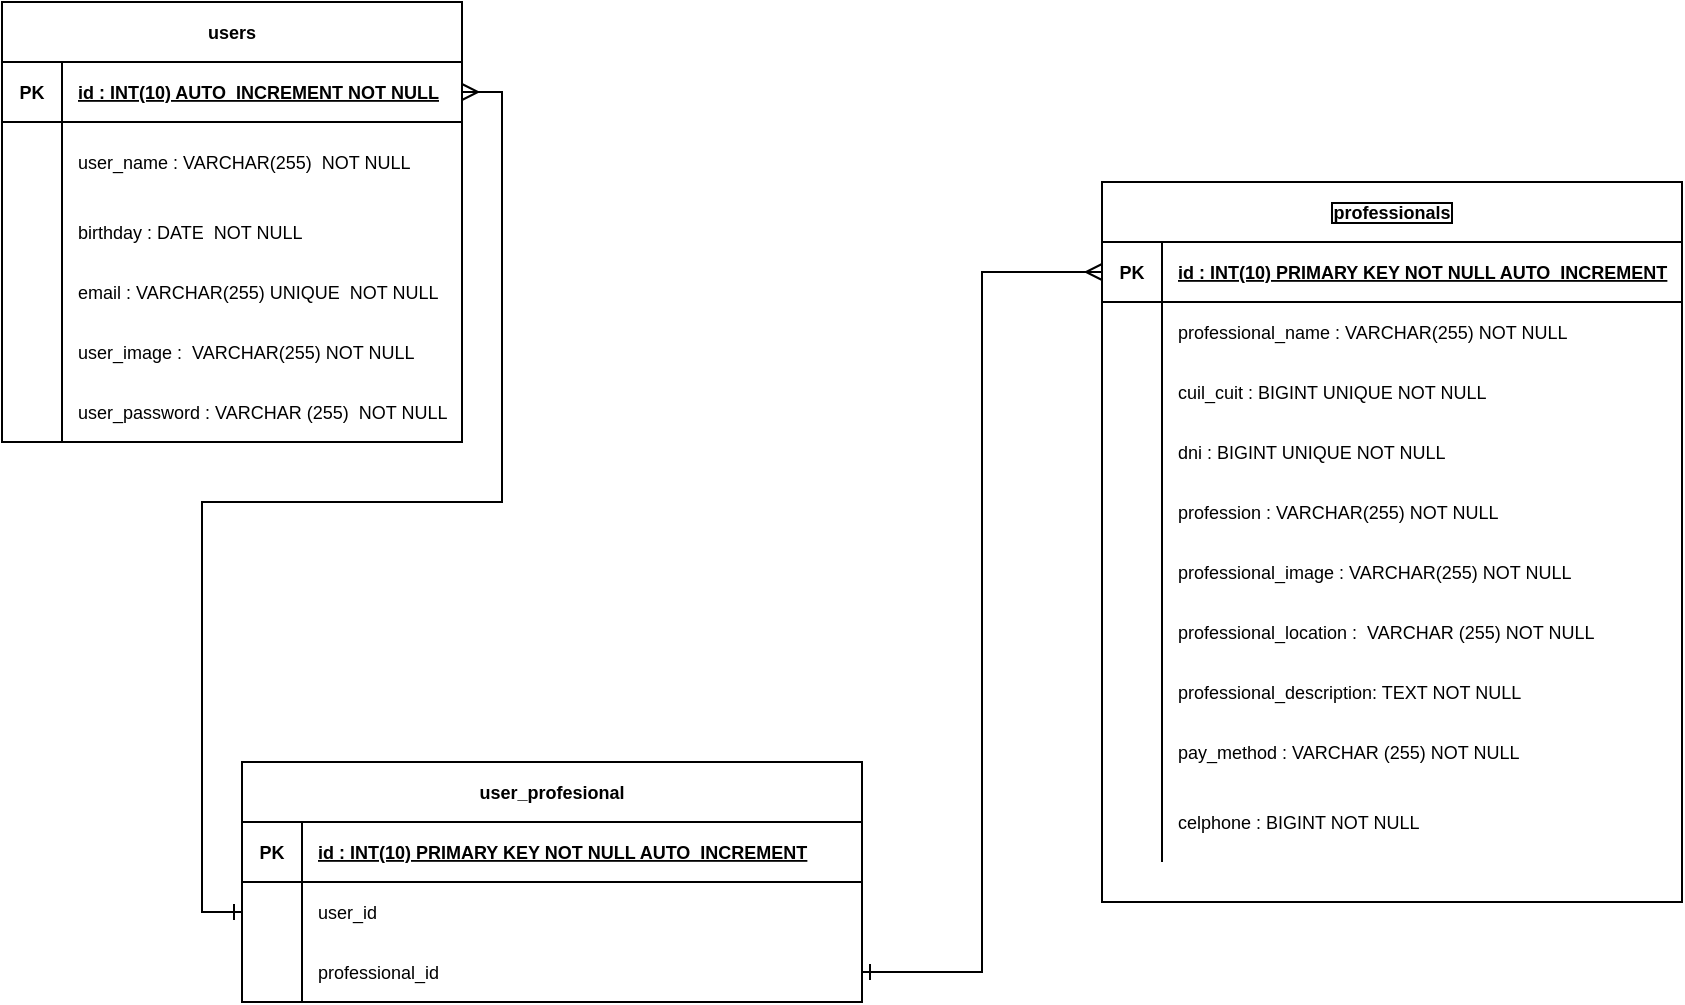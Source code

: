 <mxfile>
    <diagram id="rU8cj9QBJzCA4bWCSC3S" name="Página-1">
        <mxGraphModel dx="845" dy="864" grid="1" gridSize="10" guides="1" tooltips="1" connect="1" arrows="1" fold="1" page="1" pageScale="1" pageWidth="827" pageHeight="1169" math="0" shadow="0">
            <root>
                <mxCell id="0"/>
                <mxCell id="1" parent="0"/>
                <mxCell id="FUnlEjVyfEmgcV5txe29-21" value="users" style="shape=table;startSize=30;container=1;collapsible=1;childLayout=tableLayout;fixedRows=1;rowLines=0;fontStyle=1;align=center;resizeLast=1;fontSize=9;" parent="1" vertex="1">
                    <mxGeometry y="20" width="230" height="220" as="geometry">
                        <mxRectangle x="80" y="120" width="60" height="30" as="alternateBounds"/>
                    </mxGeometry>
                </mxCell>
                <mxCell id="FUnlEjVyfEmgcV5txe29-22" value="" style="shape=partialRectangle;collapsible=0;dropTarget=0;pointerEvents=0;fillColor=none;top=0;left=0;bottom=1;right=0;points=[[0,0.5],[1,0.5]];portConstraint=eastwest;fontSize=9;" parent="FUnlEjVyfEmgcV5txe29-21" vertex="1">
                    <mxGeometry y="30" width="230" height="30" as="geometry"/>
                </mxCell>
                <mxCell id="FUnlEjVyfEmgcV5txe29-23" value="PK" style="shape=partialRectangle;connectable=0;fillColor=none;top=0;left=0;bottom=0;right=0;fontStyle=1;overflow=hidden;fontSize=9;" parent="FUnlEjVyfEmgcV5txe29-22" vertex="1">
                    <mxGeometry width="30" height="30" as="geometry"/>
                </mxCell>
                <mxCell id="FUnlEjVyfEmgcV5txe29-24" value="id : INT(10) AUTO_INCREMENT NOT NULL" style="shape=partialRectangle;connectable=0;fillColor=none;top=0;left=0;bottom=0;right=0;align=left;spacingLeft=6;fontStyle=5;overflow=hidden;fontSize=9;" parent="FUnlEjVyfEmgcV5txe29-22" vertex="1">
                    <mxGeometry x="30" width="200" height="30" as="geometry"/>
                </mxCell>
                <mxCell id="FUnlEjVyfEmgcV5txe29-25" value="" style="shape=partialRectangle;collapsible=0;dropTarget=0;pointerEvents=0;fillColor=none;top=0;left=0;bottom=0;right=0;points=[[0,0.5],[1,0.5]];portConstraint=eastwest;fontSize=9;" parent="FUnlEjVyfEmgcV5txe29-21" vertex="1">
                    <mxGeometry y="60" width="230" height="40" as="geometry"/>
                </mxCell>
                <mxCell id="FUnlEjVyfEmgcV5txe29-26" value="" style="shape=partialRectangle;connectable=0;fillColor=none;top=0;left=0;bottom=0;right=0;editable=1;overflow=hidden;fontSize=9;" parent="FUnlEjVyfEmgcV5txe29-25" vertex="1">
                    <mxGeometry width="30" height="40" as="geometry"/>
                </mxCell>
                <mxCell id="FUnlEjVyfEmgcV5txe29-27" value="user_name : VARCHAR(255)  NOT NULL" style="shape=partialRectangle;connectable=0;fillColor=none;top=0;left=0;bottom=0;right=0;align=left;spacingLeft=6;overflow=hidden;fontSize=9;" parent="FUnlEjVyfEmgcV5txe29-25" vertex="1">
                    <mxGeometry x="30" width="200" height="40" as="geometry"/>
                </mxCell>
                <mxCell id="FUnlEjVyfEmgcV5txe29-28" value="" style="shape=partialRectangle;collapsible=0;dropTarget=0;pointerEvents=0;fillColor=none;top=0;left=0;bottom=0;right=0;points=[[0,0.5],[1,0.5]];portConstraint=eastwest;fontSize=9;" parent="FUnlEjVyfEmgcV5txe29-21" vertex="1">
                    <mxGeometry y="100" width="230" height="30" as="geometry"/>
                </mxCell>
                <mxCell id="FUnlEjVyfEmgcV5txe29-29" value="" style="shape=partialRectangle;connectable=0;fillColor=none;top=0;left=0;bottom=0;right=0;editable=1;overflow=hidden;fontSize=9;" parent="FUnlEjVyfEmgcV5txe29-28" vertex="1">
                    <mxGeometry width="30" height="30" as="geometry"/>
                </mxCell>
                <mxCell id="FUnlEjVyfEmgcV5txe29-30" value="birthday : DATE  NOT NULL" style="shape=partialRectangle;connectable=0;fillColor=none;top=0;left=0;bottom=0;right=0;align=left;spacingLeft=6;overflow=hidden;fontSize=9;" parent="FUnlEjVyfEmgcV5txe29-28" vertex="1">
                    <mxGeometry x="30" width="200" height="30" as="geometry"/>
                </mxCell>
                <mxCell id="FUnlEjVyfEmgcV5txe29-31" value="" style="shape=partialRectangle;collapsible=0;dropTarget=0;pointerEvents=0;fillColor=none;top=0;left=0;bottom=0;right=0;points=[[0,0.5],[1,0.5]];portConstraint=eastwest;fontSize=9;" parent="FUnlEjVyfEmgcV5txe29-21" vertex="1">
                    <mxGeometry y="130" width="230" height="30" as="geometry"/>
                </mxCell>
                <mxCell id="FUnlEjVyfEmgcV5txe29-32" value="" style="shape=partialRectangle;connectable=0;fillColor=none;top=0;left=0;bottom=0;right=0;editable=1;overflow=hidden;fontSize=9;" parent="FUnlEjVyfEmgcV5txe29-31" vertex="1">
                    <mxGeometry width="30" height="30" as="geometry"/>
                </mxCell>
                <mxCell id="FUnlEjVyfEmgcV5txe29-33" value="email : VARCHAR(255) UNIQUE  NOT NULL" style="shape=partialRectangle;connectable=0;fillColor=none;top=0;left=0;bottom=0;right=0;align=left;spacingLeft=6;overflow=hidden;fontSize=9;" parent="FUnlEjVyfEmgcV5txe29-31" vertex="1">
                    <mxGeometry x="30" width="200" height="30" as="geometry"/>
                </mxCell>
                <mxCell id="FUnlEjVyfEmgcV5txe29-34" value="" style="shape=partialRectangle;collapsible=0;dropTarget=0;pointerEvents=0;fillColor=none;top=0;left=0;bottom=0;right=0;points=[[0,0.5],[1,0.5]];portConstraint=eastwest;fontSize=9;" parent="FUnlEjVyfEmgcV5txe29-21" vertex="1">
                    <mxGeometry y="160" width="230" height="30" as="geometry"/>
                </mxCell>
                <mxCell id="FUnlEjVyfEmgcV5txe29-35" value="" style="shape=partialRectangle;connectable=0;fillColor=none;top=0;left=0;bottom=0;right=0;editable=1;overflow=hidden;fontSize=9;" parent="FUnlEjVyfEmgcV5txe29-34" vertex="1">
                    <mxGeometry width="30" height="30" as="geometry"/>
                </mxCell>
                <mxCell id="FUnlEjVyfEmgcV5txe29-36" value="user_image :  VARCHAR(255) NOT NULL" style="shape=partialRectangle;connectable=0;fillColor=none;top=0;left=0;bottom=0;right=0;align=left;spacingLeft=6;overflow=hidden;fontSize=9;" parent="FUnlEjVyfEmgcV5txe29-34" vertex="1">
                    <mxGeometry x="30" width="200" height="30" as="geometry"/>
                </mxCell>
                <mxCell id="FUnlEjVyfEmgcV5txe29-37" value="" style="shape=partialRectangle;collapsible=0;dropTarget=0;pointerEvents=0;fillColor=none;top=0;left=0;bottom=0;right=0;points=[[0,0.5],[1,0.5]];portConstraint=eastwest;fontSize=9;" parent="FUnlEjVyfEmgcV5txe29-21" vertex="1">
                    <mxGeometry y="190" width="230" height="30" as="geometry"/>
                </mxCell>
                <mxCell id="FUnlEjVyfEmgcV5txe29-38" value="" style="shape=partialRectangle;connectable=0;fillColor=none;top=0;left=0;bottom=0;right=0;editable=1;overflow=hidden;fontSize=9;" parent="FUnlEjVyfEmgcV5txe29-37" vertex="1">
                    <mxGeometry width="30" height="30" as="geometry"/>
                </mxCell>
                <mxCell id="FUnlEjVyfEmgcV5txe29-39" value="user_password : VARCHAR (255)  NOT NULL" style="shape=partialRectangle;connectable=0;fillColor=none;top=0;left=0;bottom=0;right=0;align=left;spacingLeft=6;overflow=hidden;fontSize=9;" parent="FUnlEjVyfEmgcV5txe29-37" vertex="1">
                    <mxGeometry x="30" width="200" height="30" as="geometry"/>
                </mxCell>
                <mxCell id="FUnlEjVyfEmgcV5txe29-43" value="professionals" style="shape=table;startSize=30;container=1;collapsible=1;childLayout=tableLayout;fixedRows=1;rowLines=0;fontStyle=1;align=center;resizeLast=1;labelBorderColor=#000000;fontSize=9;" parent="1" vertex="1">
                    <mxGeometry x="550" y="110" width="290" height="360" as="geometry">
                        <mxRectangle x="440" y="120" width="100" height="30" as="alternateBounds"/>
                    </mxGeometry>
                </mxCell>
                <mxCell id="FUnlEjVyfEmgcV5txe29-44" value="" style="shape=partialRectangle;collapsible=0;dropTarget=0;pointerEvents=0;fillColor=none;top=0;left=0;bottom=1;right=0;points=[[0,0.5],[1,0.5]];portConstraint=eastwest;fontSize=9;" parent="FUnlEjVyfEmgcV5txe29-43" vertex="1">
                    <mxGeometry y="30" width="290" height="30" as="geometry"/>
                </mxCell>
                <mxCell id="FUnlEjVyfEmgcV5txe29-45" value="PK" style="shape=partialRectangle;connectable=0;fillColor=none;top=0;left=0;bottom=0;right=0;fontStyle=1;overflow=hidden;fontSize=9;" parent="FUnlEjVyfEmgcV5txe29-44" vertex="1">
                    <mxGeometry width="30" height="30" as="geometry"/>
                </mxCell>
                <mxCell id="FUnlEjVyfEmgcV5txe29-46" value="id : INT(10) PRIMARY KEY NOT NULL AUTO_INCREMENT" style="shape=partialRectangle;connectable=0;fillColor=none;top=0;left=0;bottom=0;right=0;align=left;spacingLeft=6;fontStyle=5;overflow=hidden;fontSize=9;" parent="FUnlEjVyfEmgcV5txe29-44" vertex="1">
                    <mxGeometry x="30" width="260" height="30" as="geometry"/>
                </mxCell>
                <mxCell id="FUnlEjVyfEmgcV5txe29-47" value="" style="shape=partialRectangle;collapsible=0;dropTarget=0;pointerEvents=0;fillColor=none;top=0;left=0;bottom=0;right=0;points=[[0,0.5],[1,0.5]];portConstraint=eastwest;fontSize=9;" parent="FUnlEjVyfEmgcV5txe29-43" vertex="1">
                    <mxGeometry y="60" width="290" height="30" as="geometry"/>
                </mxCell>
                <mxCell id="FUnlEjVyfEmgcV5txe29-48" value="" style="shape=partialRectangle;connectable=0;fillColor=none;top=0;left=0;bottom=0;right=0;editable=1;overflow=hidden;fontSize=9;" parent="FUnlEjVyfEmgcV5txe29-47" vertex="1">
                    <mxGeometry width="30" height="30" as="geometry"/>
                </mxCell>
                <mxCell id="FUnlEjVyfEmgcV5txe29-49" value="    professional_name : VARCHAR(255) NOT NULL" style="shape=partialRectangle;connectable=0;fillColor=none;top=0;left=0;bottom=0;right=0;align=left;spacingLeft=6;overflow=hidden;fontSize=9;" parent="FUnlEjVyfEmgcV5txe29-47" vertex="1">
                    <mxGeometry x="30" width="260" height="30" as="geometry"/>
                </mxCell>
                <mxCell id="FUnlEjVyfEmgcV5txe29-50" value="" style="shape=partialRectangle;collapsible=0;dropTarget=0;pointerEvents=0;fillColor=none;top=0;left=0;bottom=0;right=0;points=[[0,0.5],[1,0.5]];portConstraint=eastwest;fontSize=9;" parent="FUnlEjVyfEmgcV5txe29-43" vertex="1">
                    <mxGeometry y="90" width="290" height="30" as="geometry"/>
                </mxCell>
                <mxCell id="FUnlEjVyfEmgcV5txe29-51" value="" style="shape=partialRectangle;connectable=0;fillColor=none;top=0;left=0;bottom=0;right=0;editable=1;overflow=hidden;fontSize=9;" parent="FUnlEjVyfEmgcV5txe29-50" vertex="1">
                    <mxGeometry width="30" height="30" as="geometry"/>
                </mxCell>
                <mxCell id="FUnlEjVyfEmgcV5txe29-52" value="cuil_cuit : BIGINT UNIQUE NOT NULL" style="shape=partialRectangle;connectable=0;fillColor=none;top=0;left=0;bottom=0;right=0;align=left;spacingLeft=6;overflow=hidden;fontSize=9;" parent="FUnlEjVyfEmgcV5txe29-50" vertex="1">
                    <mxGeometry x="30" width="260" height="30" as="geometry"/>
                </mxCell>
                <mxCell id="FUnlEjVyfEmgcV5txe29-53" value="" style="shape=partialRectangle;collapsible=0;dropTarget=0;pointerEvents=0;fillColor=none;top=0;left=0;bottom=0;right=0;points=[[0,0.5],[1,0.5]];portConstraint=eastwest;fontSize=9;" parent="FUnlEjVyfEmgcV5txe29-43" vertex="1">
                    <mxGeometry y="120" width="290" height="30" as="geometry"/>
                </mxCell>
                <mxCell id="FUnlEjVyfEmgcV5txe29-54" value="" style="shape=partialRectangle;connectable=0;fillColor=none;top=0;left=0;bottom=0;right=0;editable=1;overflow=hidden;fontSize=9;" parent="FUnlEjVyfEmgcV5txe29-53" vertex="1">
                    <mxGeometry width="30" height="30" as="geometry"/>
                </mxCell>
                <mxCell id="FUnlEjVyfEmgcV5txe29-55" value="dni : BIGINT UNIQUE NOT NULL" style="shape=partialRectangle;connectable=0;fillColor=none;top=0;left=0;bottom=0;right=0;align=left;spacingLeft=6;overflow=hidden;fontSize=9;" parent="FUnlEjVyfEmgcV5txe29-53" vertex="1">
                    <mxGeometry x="30" width="260" height="30" as="geometry"/>
                </mxCell>
                <mxCell id="FUnlEjVyfEmgcV5txe29-56" value="" style="shape=partialRectangle;collapsible=0;dropTarget=0;pointerEvents=0;fillColor=none;top=0;left=0;bottom=0;right=0;points=[[0,0.5],[1,0.5]];portConstraint=eastwest;fontSize=9;" parent="FUnlEjVyfEmgcV5txe29-43" vertex="1">
                    <mxGeometry y="150" width="290" height="30" as="geometry"/>
                </mxCell>
                <mxCell id="FUnlEjVyfEmgcV5txe29-57" value="" style="shape=partialRectangle;connectable=0;fillColor=none;top=0;left=0;bottom=0;right=0;editable=1;overflow=hidden;fontSize=9;" parent="FUnlEjVyfEmgcV5txe29-56" vertex="1">
                    <mxGeometry width="30" height="30" as="geometry"/>
                </mxCell>
                <mxCell id="FUnlEjVyfEmgcV5txe29-58" value="profession : VARCHAR(255) NOT NULL" style="shape=partialRectangle;connectable=0;fillColor=none;top=0;left=0;bottom=0;right=0;align=left;spacingLeft=6;overflow=hidden;fontSize=9;" parent="FUnlEjVyfEmgcV5txe29-56" vertex="1">
                    <mxGeometry x="30" width="260" height="30" as="geometry"/>
                </mxCell>
                <mxCell id="FUnlEjVyfEmgcV5txe29-59" value="" style="shape=partialRectangle;collapsible=0;dropTarget=0;pointerEvents=0;fillColor=none;top=0;left=0;bottom=0;right=0;points=[[0,0.5],[1,0.5]];portConstraint=eastwest;fontSize=9;" parent="FUnlEjVyfEmgcV5txe29-43" vertex="1">
                    <mxGeometry y="180" width="290" height="30" as="geometry"/>
                </mxCell>
                <mxCell id="FUnlEjVyfEmgcV5txe29-60" value="" style="shape=partialRectangle;connectable=0;fillColor=none;top=0;left=0;bottom=0;right=0;editable=1;overflow=hidden;fontSize=9;" parent="FUnlEjVyfEmgcV5txe29-59" vertex="1">
                    <mxGeometry width="30" height="30" as="geometry"/>
                </mxCell>
                <mxCell id="FUnlEjVyfEmgcV5txe29-61" value="professional_image : VARCHAR(255) NOT NULL " style="shape=partialRectangle;connectable=0;fillColor=none;top=0;left=0;bottom=0;right=0;align=left;spacingLeft=6;overflow=hidden;fontSize=9;" parent="FUnlEjVyfEmgcV5txe29-59" vertex="1">
                    <mxGeometry x="30" width="260" height="30" as="geometry"/>
                </mxCell>
                <mxCell id="FUnlEjVyfEmgcV5txe29-62" value="" style="shape=partialRectangle;collapsible=0;dropTarget=0;pointerEvents=0;fillColor=none;top=0;left=0;bottom=0;right=0;points=[[0,0.5],[1,0.5]];portConstraint=eastwest;fontSize=9;" parent="FUnlEjVyfEmgcV5txe29-43" vertex="1">
                    <mxGeometry y="210" width="290" height="30" as="geometry"/>
                </mxCell>
                <mxCell id="FUnlEjVyfEmgcV5txe29-63" value="" style="shape=partialRectangle;connectable=0;fillColor=none;top=0;left=0;bottom=0;right=0;editable=1;overflow=hidden;fontSize=9;" parent="FUnlEjVyfEmgcV5txe29-62" vertex="1">
                    <mxGeometry width="30" height="30" as="geometry"/>
                </mxCell>
                <mxCell id="FUnlEjVyfEmgcV5txe29-64" value="professional_location :  VARCHAR (255) NOT NULL" style="shape=partialRectangle;connectable=0;fillColor=none;top=0;left=0;bottom=0;right=0;align=left;spacingLeft=6;overflow=hidden;fontSize=9;" parent="FUnlEjVyfEmgcV5txe29-62" vertex="1">
                    <mxGeometry x="30" width="260" height="30" as="geometry"/>
                </mxCell>
                <mxCell id="FUnlEjVyfEmgcV5txe29-65" value="" style="shape=partialRectangle;collapsible=0;dropTarget=0;pointerEvents=0;fillColor=none;top=0;left=0;bottom=0;right=0;points=[[0,0.5],[1,0.5]];portConstraint=eastwest;fontSize=9;" parent="FUnlEjVyfEmgcV5txe29-43" vertex="1">
                    <mxGeometry y="240" width="290" height="30" as="geometry"/>
                </mxCell>
                <mxCell id="FUnlEjVyfEmgcV5txe29-66" value="" style="shape=partialRectangle;connectable=0;fillColor=none;top=0;left=0;bottom=0;right=0;editable=1;overflow=hidden;fontSize=9;" parent="FUnlEjVyfEmgcV5txe29-65" vertex="1">
                    <mxGeometry width="30" height="30" as="geometry"/>
                </mxCell>
                <mxCell id="FUnlEjVyfEmgcV5txe29-67" value="professional_description: TEXT NOT NULL" style="shape=partialRectangle;connectable=0;fillColor=none;top=0;left=0;bottom=0;right=0;align=left;spacingLeft=6;overflow=hidden;fontSize=9;" parent="FUnlEjVyfEmgcV5txe29-65" vertex="1">
                    <mxGeometry x="30" width="260" height="30" as="geometry"/>
                </mxCell>
                <mxCell id="FUnlEjVyfEmgcV5txe29-68" value="" style="shape=partialRectangle;collapsible=0;dropTarget=0;pointerEvents=0;fillColor=none;top=0;left=0;bottom=0;right=0;points=[[0,0.5],[1,0.5]];portConstraint=eastwest;fontSize=9;" parent="FUnlEjVyfEmgcV5txe29-43" vertex="1">
                    <mxGeometry y="270" width="290" height="30" as="geometry"/>
                </mxCell>
                <mxCell id="FUnlEjVyfEmgcV5txe29-69" value="" style="shape=partialRectangle;connectable=0;fillColor=none;top=0;left=0;bottom=0;right=0;editable=1;overflow=hidden;fontSize=9;" parent="FUnlEjVyfEmgcV5txe29-68" vertex="1">
                    <mxGeometry width="30" height="30" as="geometry"/>
                </mxCell>
                <mxCell id="FUnlEjVyfEmgcV5txe29-70" value="pay_method : VARCHAR (255) NOT NULL" style="shape=partialRectangle;connectable=0;fillColor=none;top=0;left=0;bottom=0;right=0;align=left;spacingLeft=6;overflow=hidden;fontSize=9;" parent="FUnlEjVyfEmgcV5txe29-68" vertex="1">
                    <mxGeometry x="30" width="260" height="30" as="geometry"/>
                </mxCell>
                <mxCell id="FUnlEjVyfEmgcV5txe29-71" value="" style="shape=partialRectangle;collapsible=0;dropTarget=0;pointerEvents=0;fillColor=none;top=0;left=0;bottom=0;right=0;points=[[0,0.5],[1,0.5]];portConstraint=eastwest;fontSize=9;" parent="FUnlEjVyfEmgcV5txe29-43" vertex="1">
                    <mxGeometry y="300" width="290" height="40" as="geometry"/>
                </mxCell>
                <mxCell id="FUnlEjVyfEmgcV5txe29-72" value="" style="shape=partialRectangle;connectable=0;fillColor=none;top=0;left=0;bottom=0;right=0;editable=1;overflow=hidden;fontSize=9;" parent="FUnlEjVyfEmgcV5txe29-71" vertex="1">
                    <mxGeometry width="30" height="40" as="geometry"/>
                </mxCell>
                <mxCell id="FUnlEjVyfEmgcV5txe29-73" value="celphone : BIGINT NOT NULL" style="shape=partialRectangle;connectable=0;fillColor=none;top=0;left=0;bottom=0;right=0;align=left;spacingLeft=6;overflow=hidden;fontSize=9;" parent="FUnlEjVyfEmgcV5txe29-71" vertex="1">
                    <mxGeometry x="30" width="260" height="40" as="geometry"/>
                </mxCell>
                <mxCell id="25" value="user_profesional" style="shape=table;startSize=30;container=1;collapsible=1;childLayout=tableLayout;fixedRows=1;rowLines=0;fontStyle=1;align=center;resizeLast=1;fontSize=9;" vertex="1" parent="1">
                    <mxGeometry x="120" y="400" width="310" height="120" as="geometry"/>
                </mxCell>
                <mxCell id="26" value="" style="shape=partialRectangle;collapsible=0;dropTarget=0;pointerEvents=0;fillColor=none;top=0;left=0;bottom=1;right=0;points=[[0,0.5],[1,0.5]];portConstraint=eastwest;fontSize=9;" vertex="1" parent="25">
                    <mxGeometry y="30" width="310" height="30" as="geometry"/>
                </mxCell>
                <mxCell id="27" value="PK" style="shape=partialRectangle;connectable=0;fillColor=none;top=0;left=0;bottom=0;right=0;fontStyle=1;overflow=hidden;fontSize=9;" vertex="1" parent="26">
                    <mxGeometry width="30" height="30" as="geometry"/>
                </mxCell>
                <mxCell id="28" value="id : INT(10) PRIMARY KEY NOT NULL AUTO_INCREMENT" style="shape=partialRectangle;connectable=0;fillColor=none;top=0;left=0;bottom=0;right=0;align=left;spacingLeft=6;fontStyle=5;overflow=hidden;fontSize=9;" vertex="1" parent="26">
                    <mxGeometry x="30" width="280" height="30" as="geometry"/>
                </mxCell>
                <mxCell id="29" value="" style="shape=partialRectangle;collapsible=0;dropTarget=0;pointerEvents=0;fillColor=none;top=0;left=0;bottom=0;right=0;points=[[0,0.5],[1,0.5]];portConstraint=eastwest;fontSize=9;" vertex="1" parent="25">
                    <mxGeometry y="60" width="310" height="30" as="geometry"/>
                </mxCell>
                <mxCell id="30" value="" style="shape=partialRectangle;connectable=0;fillColor=none;top=0;left=0;bottom=0;right=0;editable=1;overflow=hidden;fontSize=9;" vertex="1" parent="29">
                    <mxGeometry width="30" height="30" as="geometry"/>
                </mxCell>
                <mxCell id="31" value="user_id" style="shape=partialRectangle;connectable=0;fillColor=none;top=0;left=0;bottom=0;right=0;align=left;spacingLeft=6;overflow=hidden;fontSize=9;" vertex="1" parent="29">
                    <mxGeometry x="30" width="280" height="30" as="geometry"/>
                </mxCell>
                <mxCell id="32" value="" style="shape=partialRectangle;collapsible=0;dropTarget=0;pointerEvents=0;fillColor=none;top=0;left=0;bottom=0;right=0;points=[[0,0.5],[1,0.5]];portConstraint=eastwest;fontSize=9;" vertex="1" parent="25">
                    <mxGeometry y="90" width="310" height="30" as="geometry"/>
                </mxCell>
                <mxCell id="33" value="" style="shape=partialRectangle;connectable=0;fillColor=none;top=0;left=0;bottom=0;right=0;editable=1;overflow=hidden;fontSize=9;" vertex="1" parent="32">
                    <mxGeometry width="30" height="30" as="geometry"/>
                </mxCell>
                <mxCell id="34" value="professional_id" style="shape=partialRectangle;connectable=0;fillColor=none;top=0;left=0;bottom=0;right=0;align=left;spacingLeft=6;overflow=hidden;fontSize=9;" vertex="1" parent="32">
                    <mxGeometry x="30" width="280" height="30" as="geometry"/>
                </mxCell>
                <mxCell id="52" style="edgeStyle=orthogonalEdgeStyle;rounded=0;orthogonalLoop=1;jettySize=auto;html=1;entryX=1;entryY=0.5;entryDx=0;entryDy=0;startArrow=ERone;startFill=0;endArrow=ERmany;endFill=0;" edge="1" parent="1" source="29" target="FUnlEjVyfEmgcV5txe29-22">
                    <mxGeometry relative="1" as="geometry">
                        <Array as="points">
                            <mxPoint x="100" y="475"/>
                            <mxPoint x="100" y="270"/>
                            <mxPoint x="250" y="270"/>
                            <mxPoint x="250" y="65"/>
                        </Array>
                    </mxGeometry>
                </mxCell>
                <mxCell id="53" style="edgeStyle=orthogonalEdgeStyle;rounded=0;orthogonalLoop=1;jettySize=auto;html=1;entryX=0;entryY=0.5;entryDx=0;entryDy=0;endArrow=ERmany;endFill=0;startArrow=ERone;startFill=0;" edge="1" parent="1" source="32" target="FUnlEjVyfEmgcV5txe29-44">
                    <mxGeometry relative="1" as="geometry"/>
                </mxCell>
            </root>
        </mxGraphModel>
    </diagram>
</mxfile>